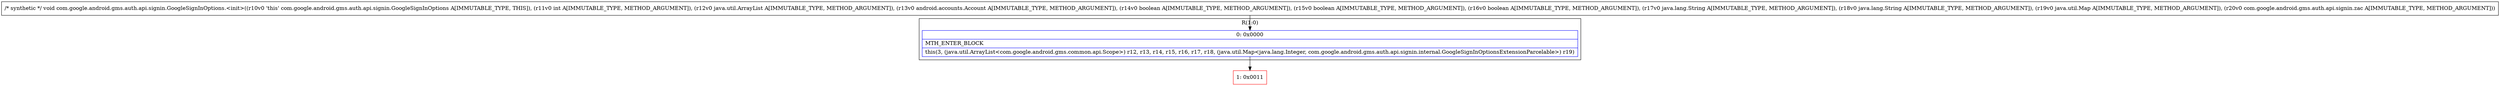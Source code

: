 digraph "CFG forcom.google.android.gms.auth.api.signin.GoogleSignInOptions.\<init\>(ILjava\/util\/ArrayList;Landroid\/accounts\/Account;ZZZLjava\/lang\/String;Ljava\/lang\/String;Ljava\/util\/Map;Lcom\/google\/android\/gms\/auth\/api\/signin\/zac;)V" {
subgraph cluster_Region_386934744 {
label = "R(1:0)";
node [shape=record,color=blue];
Node_0 [shape=record,label="{0\:\ 0x0000|MTH_ENTER_BLOCK\l|this(3, (java.util.ArrayList\<com.google.android.gms.common.api.Scope\>) r12, r13, r14, r15, r16, r17, r18, (java.util.Map\<java.lang.Integer, com.google.android.gms.auth.api.signin.internal.GoogleSignInOptionsExtensionParcelable\>) r19)\l}"];
}
Node_1 [shape=record,color=red,label="{1\:\ 0x0011}"];
MethodNode[shape=record,label="{\/* synthetic *\/ void com.google.android.gms.auth.api.signin.GoogleSignInOptions.\<init\>((r10v0 'this' com.google.android.gms.auth.api.signin.GoogleSignInOptions A[IMMUTABLE_TYPE, THIS]), (r11v0 int A[IMMUTABLE_TYPE, METHOD_ARGUMENT]), (r12v0 java.util.ArrayList A[IMMUTABLE_TYPE, METHOD_ARGUMENT]), (r13v0 android.accounts.Account A[IMMUTABLE_TYPE, METHOD_ARGUMENT]), (r14v0 boolean A[IMMUTABLE_TYPE, METHOD_ARGUMENT]), (r15v0 boolean A[IMMUTABLE_TYPE, METHOD_ARGUMENT]), (r16v0 boolean A[IMMUTABLE_TYPE, METHOD_ARGUMENT]), (r17v0 java.lang.String A[IMMUTABLE_TYPE, METHOD_ARGUMENT]), (r18v0 java.lang.String A[IMMUTABLE_TYPE, METHOD_ARGUMENT]), (r19v0 java.util.Map A[IMMUTABLE_TYPE, METHOD_ARGUMENT]), (r20v0 com.google.android.gms.auth.api.signin.zac A[IMMUTABLE_TYPE, METHOD_ARGUMENT])) }"];
MethodNode -> Node_0;
Node_0 -> Node_1;
}

